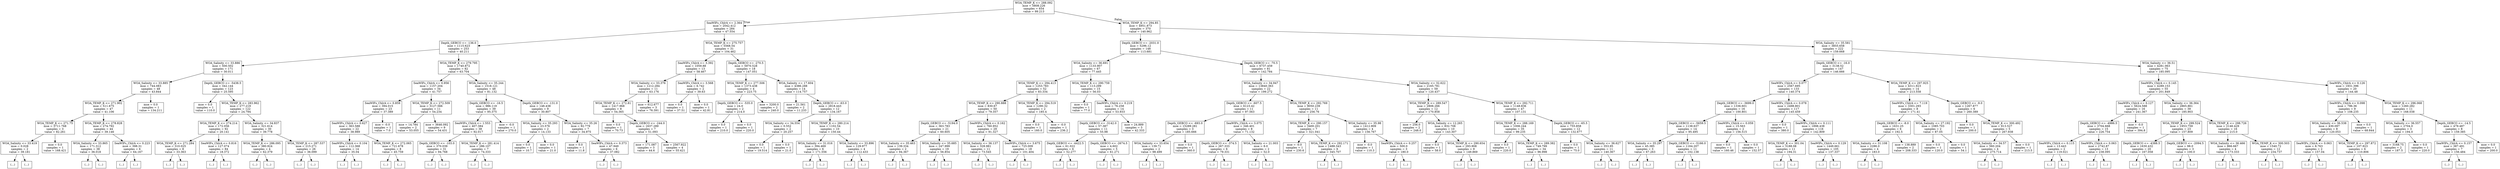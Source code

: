 digraph Tree {
node [shape=box] ;
0 [label="WOA_TEMP_K <= 288.092\nmse = 5808.226\nsamples = 654\nvalue = 99.213"] ;
1 [label="SeaWIFs_ChlrA <= 2.364\nmse = 2042.412\nsamples = 284\nvalue = 47.554"] ;
0 -> 1 [labeldistance=2.5, labelangle=45, headlabel="True"] ;
2 [label="Depth_GEBCO <= -136.0\nmse = 1115.623\nsamples = 253\nvalue = 40.211"] ;
1 -> 2 ;
3 [label="WOA_Salinity <= 33.886\nmse = 500.502\nsamples = 171\nvalue = 30.011"] ;
2 -> 3 ;
4 [label="WOA_Salinity <= 33.885\nmse = 744.083\nsamples = 48\nvalue = 43.844"] ;
3 -> 4 ;
5 [label="WOA_TEMP_K <= 271.902\nmse = 511.675\nsamples = 47\nvalue = 41.106"] ;
4 -> 5 ;
6 [label="WOA_TEMP_K <= 271.75\nmse = 3711.768\nsamples = 3\nvalue = 82.261"] ;
5 -> 6 ;
7 [label="WOA_Salinity <= 33.419\nmse = 0.028\nsamples = 2\nvalue = 39.181"] ;
6 -> 7 ;
8 [label="(...)"] ;
7 -> 8 ;
9 [label="(...)"] ;
7 -> 9 ;
10 [label="mse = 0.0\nsamples = 1\nvalue = 168.421"] ;
6 -> 10 ;
11 [label="WOA_TEMP_K <= 278.828\nmse = 274.792\nsamples = 44\nvalue = 39.146"] ;
5 -> 11 ;
12 [label="WOA_Salinity <= 33.865\nmse = 171.312\nsamples = 38\nvalue = 36.018"] ;
11 -> 12 ;
13 [label="(...)"] ;
12 -> 13 ;
80 [label="(...)"] ;
12 -> 80 ;
87 [label="SeaWIFs_ChlrA <= 0.223\nmse = 398.31\nsamples = 6\nvalue = 64.167"] ;
11 -> 87 ;
88 [label="(...)"] ;
87 -> 88 ;
91 [label="(...)"] ;
87 -> 91 ;
98 [label="mse = 0.0\nsamples = 1\nvalue = 134.211"] ;
4 -> 98 ;
99 [label="Depth_GEBCO <= -5438.5\nmse = 342.144\nsamples = 123\nvalue = 25.595"] ;
3 -> 99 ;
100 [label="mse = 0.0\nsamples = 1\nvalue = 110.0"] ;
99 -> 100 ;
101 [label="WOA_TEMP_K <= 283.962\nmse = 277.219\nsamples = 122\nvalue = 24.794"] ;
99 -> 101 ;
102 [label="WOA_TEMP_K <= 274.214\nmse = 172.056\nsamples = 92\nvalue = 20.141"] ;
101 -> 102 ;
103 [label="WOA_TEMP_K <= 271.284\nmse = 310.025\nsamples = 8\nvalue = 33.363"] ;
102 -> 103 ;
104 [label="(...)"] ;
103 -> 104 ;
107 [label="(...)"] ;
103 -> 107 ;
118 [label="SeaWIFs_ChlrA <= 0.816\nmse = 127.074\nsamples = 84\nvalue = 18.372"] ;
102 -> 118 ;
119 [label="(...)"] ;
118 -> 119 ;
196 [label="(...)"] ;
118 -> 196 ;
227 [label="WOA_Salinity <= 34.837\nmse = 321.614\nsamples = 30\nvalue = 39.778"] ;
101 -> 227 ;
228 [label="WOA_TEMP_K <= 286.095\nmse = 380.924\nsamples = 4\nvalue = 62.379"] ;
227 -> 228 ;
229 [label="(...)"] ;
228 -> 229 ;
234 [label="(...)"] ;
228 -> 234 ;
235 [label="WOA_TEMP_K <= 287.537\nmse = 215.271\nsamples = 26\nvalue = 36.099"] ;
227 -> 235 ;
236 [label="(...)"] ;
235 -> 236 ;
269 [label="(...)"] ;
235 -> 269 ;
276 [label="WOA_TEMP_K <= 279.795\nmse = 1740.872\nsamples = 82\nvalue = 63.704"] ;
2 -> 276 ;
277 [label="SeaWIFs_ChlrA <= 0.956\nmse = 1157.204\nsamples = 34\nvalue = 41.757"] ;
276 -> 277 ;
278 [label="SeaWIFs_ChlrA <= 0.859\nmse = 394.015\nsamples = 23\nvalue = 37.389"] ;
277 -> 278 ;
279 [label="SeaWIFs_ChlrA <= 0.627\nmse = 363.588\nsamples = 22\nvalue = 38.989"] ;
278 -> 279 ;
280 [label="SeaWIFs_ChlrA <= 0.104\nmse = 112.368\nsamples = 14\nvalue = 35.04"] ;
279 -> 280 ;
281 [label="(...)"] ;
280 -> 281 ;
284 [label="(...)"] ;
280 -> 284 ;
295 [label="WOA_TEMP_K <= 272.065\nmse = 721.678\nsamples = 8\nvalue = 45.759"] ;
279 -> 295 ;
296 [label="(...)"] ;
295 -> 296 ;
297 [label="(...)"] ;
295 -> 297 ;
300 [label="mse = -0.0\nsamples = 1\nvalue = 7.0"] ;
278 -> 300 ;
301 [label="WOA_TEMP_K <= 272.509\nmse = 3127.566\nsamples = 11\nvalue = 54.234"] ;
277 -> 301 ;
302 [label="mse = 14.784\nsamples = 2\nvalue = 53.055"] ;
301 -> 302 ;
303 [label="mse = 3646.092\nsamples = 9\nvalue = 54.431"] ;
301 -> 303 ;
304 [label="WOA_Salinity <= 35.244\nmse = 1518.121\nsamples = 48\nvalue = 81.132"] ;
276 -> 304 ;
305 [label="Depth_GEBCO <= -16.5\nmse = 986.119\nsamples = 39\nvalue = 95.375"] ;
304 -> 305 ;
306 [label="SeaWIFs_ChlrA <= 1.553\nmse = 407.384\nsamples = 38\nvalue = 92.017"] ;
305 -> 306 ;
307 [label="Depth_GEBCO <= -103.0\nmse = 370.039\nsamples = 31\nvalue = 94.768"] ;
306 -> 307 ;
308 [label="(...)"] ;
307 -> 308 ;
317 [label="(...)"] ;
307 -> 317 ;
354 [label="WOA_TEMP_K <= 281.414\nmse = 286.107\nsamples = 7\nvalue = 74.333"] ;
306 -> 354 ;
355 [label="(...)"] ;
354 -> 355 ;
358 [label="(...)"] ;
354 -> 358 ;
367 [label="mse = -0.0\nsamples = 1\nvalue = 270.0"] ;
305 -> 367 ;
368 [label="Depth_GEBCO <= -131.0\nmse = 148.438\nsamples = 9\nvalue = 30.807"] ;
304 -> 368 ;
369 [label="WOA_Salinity <= 35.293\nmse = 23.576\nsamples = 2\nvalue = 14.133"] ;
368 -> 369 ;
370 [label="mse = 0.0\nsamples = 1\nvalue = 10.7"] ;
369 -> 370 ;
371 [label="mse = 0.0\nsamples = 1\nvalue = 21.0"] ;
369 -> 371 ;
372 [label="WOA_Salinity <= 35.26\nmse = 92.779\nsamples = 7\nvalue = 34.975"] ;
368 -> 372 ;
373 [label="mse = 0.0\nsamples = 1\nvalue = 11.8"] ;
372 -> 373 ;
374 [label="SeaWIFs_ChlrA <= 0.373\nmse = 47.949\nsamples = 6\nvalue = 37.082"] ;
372 -> 374 ;
375 [label="(...)"] ;
374 -> 375 ;
376 [label="(...)"] ;
374 -> 376 ;
385 [label="WOA_TEMP_K <= 275.757\nmse = 5568.54\nsamples = 31\nvalue = 104.462"] ;
1 -> 385 ;
386 [label="SeaWIFs_ChlrA <= 3.392\nmse = 1059.88\nsamples = 13\nvalue = 58.467"] ;
385 -> 386 ;
387 [label="WOA_Salinity <= 33.376\nmse = 1212.284\nsamples = 11\nvalue = 63.176"] ;
386 -> 387 ;
388 [label="WOA_TEMP_K <= 272.81\nmse = 1417.968\nsamples = 8\nvalue = 54.365"] ;
387 -> 388 ;
389 [label="mse = 0.0\nsamples = 1\nvalue = 70.73"] ;
388 -> 389 ;
390 [label="Depth_GEBCO <= -244.0\nmse = 1637.289\nsamples = 7\nvalue = 51.093"] ;
388 -> 390 ;
391 [label="mse = 171.087\nsamples = 3\nvalue = 44.6"] ;
390 -> 391 ;
392 [label="mse = 2567.922\nsamples = 4\nvalue = 55.421"] ;
390 -> 392 ;
393 [label="mse = 612.677\nsamples = 3\nvalue = 76.391"] ;
387 -> 393 ;
394 [label="SeaWIFs_ChlrA <= 3.568\nmse = 6.742\nsamples = 2\nvalue = 39.63"] ;
386 -> 394 ;
395 [label="mse = 0.0\nsamples = 1\nvalue = 37.51"] ;
394 -> 395 ;
396 [label="mse = 0.0\nsamples = 1\nvalue = 42.81"] ;
394 -> 396 ;
397 [label="Depth_GEBCO <= -270.5\nmse = 5970.528\nsamples = 18\nvalue = 147.051"] ;
385 -> 397 ;
398 [label="WOA_TEMP_K <= 277.506\nmse = 1373.438\nsamples = 4\nvalue = 223.75"] ;
397 -> 398 ;
399 [label="Depth_GEBCO <= -535.0\nmse = 24.0\nsamples = 2\nvalue = 214.0"] ;
398 -> 399 ;
400 [label="mse = 0.0\nsamples = 1\nvalue = 210.0"] ;
399 -> 400 ;
401 [label="mse = 0.0\nsamples = 1\nvalue = 220.0"] ;
399 -> 401 ;
402 [label="mse = 3200.0\nsamples = 2\nvalue = 240.0"] ;
398 -> 402 ;
403 [label="WOA_Salinity <= 17.604\nmse = 4386.288\nsamples = 14\nvalue = 114.757"] ;
397 -> 403 ;
404 [label="mse = 21.561\nsamples = 2\nvalue = 11.233"] ;
403 -> 404 ;
405 [label="Depth_GEBCO <= -63.0\nmse = 2818.443\nsamples = 12\nvalue = 134.167"] ;
403 -> 405 ;
406 [label="WOA_Salinity <= 34.554\nmse = 0.552\nsamples = 2\nvalue = 20.257"] ;
405 -> 406 ;
407 [label="mse = 0.0\nsamples = 1\nvalue = 19.514"] ;
406 -> 407 ;
408 [label="mse = 0.0\nsamples = 1\nvalue = 21.0"] ;
406 -> 408 ;
409 [label="WOA_TEMP_K <= 280.214\nmse = 1102.54\nsamples = 10\nvalue = 150.44"] ;
405 -> 409 ;
410 [label="WOA_Salinity <= 31.016\nmse = 394.469\nsamples = 6\nvalue = 171.556"] ;
409 -> 410 ;
411 [label="(...)"] ;
410 -> 411 ;
416 [label="(...)"] ;
410 -> 416 ;
419 [label="WOA_Salinity <= 33.896\nmse = 129.977\nsamples = 4\nvalue = 112.433"] ;
409 -> 419 ;
420 [label="(...)"] ;
419 -> 420 ;
425 [label="(...)"] ;
419 -> 425 ;
426 [label="WOA_TEMP_K <= 294.85\nmse = 4951.873\nsamples = 370\nvalue = 140.962"] ;
0 -> 426 [labeldistance=2.5, labelangle=-45, headlabel="False"] ;
427 [label="Depth_GEBCO <= -2031.0\nmse = 5296.12\nsamples = 148\nvalue = 113.681"] ;
426 -> 427 ;
428 [label="WOA_Salinity <= 36.691\nmse = 1133.907\nsamples = 67\nvalue = 77.445"] ;
427 -> 428 ;
429 [label="WOA_TEMP_K <= 294.413\nmse = 1253.783\nsamples = 52\nvalue = 83.334"] ;
428 -> 429 ;
430 [label="WOA_TEMP_K <= 290.888\nmse = 830.67\nsamples = 50\nvalue = 79.357"] ;
429 -> 430 ;
431 [label="Depth_GEBCO <= -5194.0\nmse = 363.783\nsamples = 21\nvalue = 60.605"] ;
430 -> 431 ;
432 [label="WOA_Salinity <= 35.463\nmse = 139.334\nsamples = 2\nvalue = 94.367"] ;
431 -> 432 ;
433 [label="(...)"] ;
432 -> 433 ;
434 [label="(...)"] ;
432 -> 434 ;
435 [label="WOA_Salinity <= 35.685\nmse = 247.999\nsamples = 19\nvalue = 56.854"] ;
431 -> 435 ;
436 [label="(...)"] ;
435 -> 436 ;
453 [label="(...)"] ;
435 -> 453 ;
464 [label="SeaWIFs_ChlrA <= 0.162\nmse = 760.952\nsamples = 29\nvalue = 91.327"] ;
430 -> 464 ;
465 [label="WOA_Salinity <= 36.137\nmse = 328.981\nsamples = 11\nvalue = 73.545"] ;
464 -> 465 ;
466 [label="(...)"] ;
465 -> 466 ;
477 [label="(...)"] ;
465 -> 477 ;
486 [label="SeaWIFs_ChlrA <= 3.675\nmse = 725.009\nsamples = 18\nvalue = 101.404"] ;
464 -> 486 ;
487 [label="(...)"] ;
486 -> 487 ;
518 [label="(...)"] ;
486 -> 518 ;
519 [label="WOA_TEMP_K <= 294.519\nmse = 1290.32\nsamples = 2\nvalue = 185.4"] ;
429 -> 519 ;
520 [label="mse = 0.0\nsamples = 1\nvalue = 160.0"] ;
519 -> 520 ;
521 [label="mse = -0.0\nsamples = 1\nvalue = 236.2"] ;
519 -> 521 ;
522 [label="WOA_TEMP_K <= 290.759\nmse = 113.299\nsamples = 15\nvalue = 56.03"] ;
428 -> 522 ;
523 [label="mse = 0.0\nsamples = 1\nvalue = 77.0"] ;
522 -> 523 ;
524 [label="SeaWIFs_ChlrA <= 0.219\nmse = 76.258\nsamples = 14\nvalue = 53.933"] ;
522 -> 524 ;
525 [label="Depth_GEBCO <= -3142.0\nmse = 57.387\nsamples = 11\nvalue = 55.98"] ;
524 -> 525 ;
526 [label="Depth_GEBCO <= -4422.5\nmse = 61.022\nsamples = 6\nvalue = 52.277"] ;
525 -> 526 ;
527 [label="(...)"] ;
526 -> 527 ;
530 [label="(...)"] ;
526 -> 530 ;
537 [label="Depth_GEBCO <= -2674.5\nmse = 4.602\nsamples = 5\nvalue = 61.271"] ;
525 -> 537 ;
538 [label="(...)"] ;
537 -> 538 ;
541 [label="(...)"] ;
537 -> 541 ;
542 [label="mse = 24.889\nsamples = 3\nvalue = 42.333"] ;
524 -> 542 ;
543 [label="Depth_GEBCO <= -70.5\nmse = 6737.459\nsamples = 81\nvalue = 142.784"] ;
427 -> 543 ;
544 [label="WOA_Salinity <= 34.947\nmse = 13840.363\nsamples = 22\nvalue = 199.272"] ;
543 -> 544 ;
545 [label="Depth_GEBCO <= -607.5\nmse = 6123.42\nsamples = 11\nvalue = 97.563"] ;
544 -> 545 ;
546 [label="Depth_GEBCO <= -693.0\nmse = 15289.281\nsamples = 3\nvalue = 185.666"] ;
545 -> 546 ;
547 [label="WOA_Salinity <= 33.654\nmse = 139.71\nsamples = 2\nvalue = 98.499"] ;
546 -> 547 ;
548 [label="(...)"] ;
547 -> 548 ;
549 [label="(...)"] ;
547 -> 549 ;
550 [label="mse = 0.0\nsamples = 1\nvalue = 360.0"] ;
546 -> 550 ;
551 [label="SeaWIFs_ChlrA <= 3.075\nmse = 346.401\nsamples = 8\nvalue = 71.132"] ;
545 -> 551 ;
552 [label="Depth_GEBCO <= -374.5\nmse = 267.333\nsamples = 6\nvalue = 79.331"] ;
551 -> 552 ;
553 [label="(...)"] ;
552 -> 553 ;
556 [label="(...)"] ;
552 -> 556 ;
559 [label="WOA_Salinity <= 21.003\nmse = 8.0\nsamples = 2\nvalue = 52.0"] ;
551 -> 559 ;
560 [label="(...)"] ;
559 -> 560 ;
561 [label="(...)"] ;
559 -> 561 ;
562 [label="WOA_TEMP_K <= 292.769\nmse = 9050.239\nsamples = 11\nvalue = 256.76"] ;
544 -> 562 ;
563 [label="WOA_TEMP_K <= 290.157\nmse = 3400.201\nsamples = 7\nvalue = 321.041"] ;
562 -> 563 ;
564 [label="mse = -0.0\nsamples = 1\nvalue = 230.6"] ;
563 -> 564 ;
565 [label="WOA_TEMP_K <= 292.171\nmse = 1488.343\nsamples = 6\nvalue = 345.707"] ;
563 -> 565 ;
566 [label="(...)"] ;
565 -> 566 ;
571 [label="(...)"] ;
565 -> 571 ;
576 [label="WOA_Salinity <= 35.98\nmse = 1412.909\nsamples = 4\nvalue = 156.767"] ;
562 -> 576 ;
577 [label="mse = -0.0\nsamples = 1\nvalue = 110.3"] ;
576 -> 577 ;
578 [label="SeaWIFs_ChlrA <= 0.257\nmse = 500.0\nsamples = 3\nvalue = 180.0"] ;
576 -> 578 ;
579 [label="(...)"] ;
578 -> 579 ;
580 [label="(...)"] ;
578 -> 580 ;
583 [label="WOA_Salinity <= 32.622\nmse = 2165.781\nsamples = 59\nvalue = 120.437"] ;
543 -> 583 ;
584 [label="WOA_TEMP_K <= 289.547\nmse = 2806.266\nsamples = 12\nvalue = 170.858"] ;
583 -> 584 ;
585 [label="mse = 256.0\nsamples = 2\nvalue = 248.0"] ;
584 -> 585 ;
586 [label="WOA_Salinity <= 12.265\nmse = 832.708\nsamples = 10\nvalue = 143.307"] ;
584 -> 586 ;
587 [label="mse = 0.0\nsamples = 1\nvalue = 58.0"] ;
586 -> 587 ;
588 [label="WOA_TEMP_K <= 290.654\nmse = 293.908\nsamples = 9\nvalue = 149.869"] ;
586 -> 588 ;
589 [label="(...)"] ;
588 -> 589 ;
592 [label="(...)"] ;
588 -> 592 ;
603 [label="WOA_TEMP_K <= 292.711\nmse = 1148.836\nsamples = 47\nvalue = 107.131"] ;
583 -> 603 ;
604 [label="WOA_TEMP_K <= 288.169\nmse = 1006.244\nsamples = 35\nvalue = 99.235"] ;
603 -> 604 ;
605 [label="mse = 0.0\nsamples = 1\nvalue = 220.0"] ;
604 -> 605 ;
606 [label="WOA_TEMP_K <= 289.382\nmse = 749.799\nsamples = 34\nvalue = 96.998"] ;
604 -> 606 ;
607 [label="(...)"] ;
606 -> 607 ;
618 [label="(...)"] ;
606 -> 618 ;
653 [label="Depth_GEBCO <= -65.5\nmse = 755.858\nsamples = 12\nvalue = 132.677"] ;
603 -> 653 ;
654 [label="mse = 0.0\nsamples = 1\nvalue = 75.0"] ;
653 -> 654 ;
655 [label="WOA_Salinity <= 36.627\nmse = 353.95\nsamples = 11\nvalue = 140.367"] ;
653 -> 655 ;
656 [label="(...)"] ;
655 -> 656 ;
663 [label="(...)"] ;
655 -> 663 ;
664 [label="WOA_Salinity <= 35.581\nmse = 3855.658\nsamples = 222\nvalue = 159.668"] ;
426 -> 664 ;
665 [label="Depth_GEBCO <= -16.0\nmse = 3138.52\nsamples = 147\nvalue = 146.666"] ;
664 -> 665 ;
666 [label="SeaWIFs_ChlrA <= 0.077\nmse = 2567.695\nsamples = 133\nvalue = 140.374"] ;
665 -> 666 ;
667 [label="Depth_GEBCO <= -3699.0\nmse = 1336.601\nsamples = 16\nvalue = 100.801"] ;
666 -> 667 ;
668 [label="Depth_GEBCO <= -5659.5\nmse = 1138.637\nsamples = 14\nvalue = 95.495"] ;
667 -> 668 ;
669 [label="WOA_Salinity <= 35.297\nmse = 45.385\nsamples = 3\nvalue = 67.263"] ;
668 -> 669 ;
670 [label="(...)"] ;
669 -> 670 ;
671 [label="(...)"] ;
669 -> 671 ;
672 [label="Depth_GEBCO <= -5166.0\nmse = 1164.207\nsamples = 11\nvalue = 102.138"] ;
668 -> 672 ;
673 [label="(...)"] ;
672 -> 673 ;
680 [label="(...)"] ;
672 -> 680 ;
693 [label="SeaWIFs_ChlrA <= 0.059\nmse = 15.563\nsamples = 2\nvalue = 156.515"] ;
667 -> 693 ;
694 [label="mse = 0.0\nsamples = 1\nvalue = 160.46"] ;
693 -> 694 ;
695 [label="mse = 0.0\nsamples = 1\nvalue = 152.57"] ;
693 -> 695 ;
696 [label="SeaWIFs_ChlrA <= 0.078\nmse = 2498.801\nsamples = 117\nvalue = 145.459"] ;
666 -> 696 ;
697 [label="mse = 0.0\nsamples = 1\nvalue = 380.0"] ;
696 -> 697 ;
698 [label="SeaWIFs_ChlrA <= 0.111\nmse = 1898.438\nsamples = 116\nvalue = 142.809"] ;
696 -> 698 ;
699 [label="WOA_TEMP_K <= 301.04\nmse = 3188.08\nsamples = 11\nvalue = 194.31"] ;
698 -> 699 ;
700 [label="(...)"] ;
699 -> 700 ;
717 [label="(...)"] ;
699 -> 717 ;
718 [label="SeaWIFs_ChlrA <= 0.129\nmse = 1449.661\nsamples = 105\nvalue = 137.337"] ;
698 -> 718 ;
719 [label="(...)"] ;
718 -> 719 ;
732 [label="(...)"] ;
718 -> 732 ;
891 [label="WOA_TEMP_K <= 297.925\nmse = 4311.923\nsamples = 14\nvalue = 213.558"] ;
665 -> 891 ;
892 [label="SeaWIFs_ChlrA <= 7.119\nmse = 3301.293\nsamples = 8\nvalue = 171.41"] ;
891 -> 892 ;
893 [label="Depth_GEBCO <= -8.0\nmse = 1631.25\nsamples = 6\nvalue = 192.5"] ;
892 -> 893 ;
894 [label="WOA_Salinity <= 31.108\nmse = 2286.0\nsamples = 4\nvalue = 183.0"] ;
893 -> 894 ;
895 [label="(...)"] ;
894 -> 895 ;
896 [label="(...)"] ;
894 -> 896 ;
897 [label="mse = 138.889\nsamples = 2\nvalue = 208.333"] ;
893 -> 897 ;
898 [label="WOA_Salinity <= 27.192\nmse = 1085.703\nsamples = 2\nvalue = 87.05"] ;
892 -> 898 ;
899 [label="mse = 0.0\nsamples = 1\nvalue = 120.0"] ;
898 -> 899 ;
900 [label="mse = 0.0\nsamples = 1\nvalue = 54.1"] ;
898 -> 900 ;
901 [label="Depth_GEBCO <= -9.0\nmse = 1267.877\nsamples = 6\nvalue = 260.389"] ;
891 -> 901 ;
902 [label="mse = 0.0\nsamples = 1\nvalue = 200.0"] ;
901 -> 902 ;
903 [label="WOA_TEMP_K <= 300.492\nmse = 913.527\nsamples = 5\nvalue = 267.938"] ;
901 -> 903 ;
904 [label="WOA_Salinity <= 34.57\nmse = 560.204\nsamples = 4\nvalue = 275.714"] ;
903 -> 904 ;
905 [label="(...)"] ;
904 -> 905 ;
908 [label="(...)"] ;
904 -> 908 ;
909 [label="mse = 0.0\nsamples = 1\nvalue = 213.5"] ;
903 -> 909 ;
910 [label="WOA_Salinity <= 36.51\nmse = 4281.063\nsamples = 75\nvalue = 185.095"] ;
664 -> 910 ;
911 [label="SeaWIFs_ChlrA <= 0.145\nmse = 4289.153\nsamples = 55\nvalue = 201.849"] ;
910 -> 911 ;
912 [label="SeaWIFs_ChlrA <= 0.127\nmse = 5624.588\nsamples = 16\nvalue = 241.367"] ;
911 -> 912 ;
913 [label="Depth_GEBCO <= -4986.5\nmse = 3704.668\nsamples = 15\nvalue = 226.754"] ;
912 -> 913 ;
914 [label="SeaWIFs_ChlrA <= 0.115\nmse = 13.443\nsamples = 2\nvalue = 119.021"] ;
913 -> 914 ;
915 [label="(...)"] ;
914 -> 915 ;
916 [label="(...)"] ;
914 -> 916 ;
917 [label="SeaWIFs_ChlrA <= 0.063\nmse = 2742.87\nsamples = 13\nvalue = 238.095"] ;
913 -> 917 ;
918 [label="(...)"] ;
917 -> 918 ;
921 [label="(...)"] ;
917 -> 921 ;
936 [label="mse = -0.0\nsamples = 1\nvalue = 394.8"] ;
912 -> 936 ;
937 [label="WOA_Salinity <= 36.364\nmse = 2865.861\nsamples = 39\nvalue = 185.903"] ;
911 -> 937 ;
938 [label="WOA_TEMP_K <= 299.524\nmse = 1953.759\nsamples = 23\nvalue = 157.809"] ;
937 -> 938 ;
939 [label="Depth_GEBCO <= -4388.5\nmse = 1630.432\nsamples = 20\nvalue = 167.058"] ;
938 -> 939 ;
940 [label="(...)"] ;
939 -> 940 ;
951 [label="(...)"] ;
939 -> 951 ;
968 [label="Depth_GEBCO <= -2094.5\nmse = 98.0\nsamples = 3\nvalue = 100.0"] ;
938 -> 968 ;
969 [label="(...)"] ;
968 -> 969 ;
972 [label="(...)"] ;
968 -> 972 ;
973 [label="WOA_TEMP_K <= 298.726\nmse = 2146.429\nsamples = 16\nvalue = 215.0"] ;
937 -> 973 ;
974 [label="WOA_Salinity <= 36.466\nmse = 866.667\nsamples = 4\nvalue = 173.333"] ;
973 -> 974 ;
975 [label="(...)"] ;
974 -> 975 ;
978 [label="(...)"] ;
974 -> 978 ;
979 [label="WOA_TEMP_K <= 300.503\nmse = 1540.72\nsamples = 12\nvalue = 234.737"] ;
973 -> 979 ;
980 [label="(...)"] ;
979 -> 980 ;
989 [label="(...)"] ;
979 -> 989 ;
990 [label="SeaWIFs_ChlrA <= 0.126\nmse = 1931.396\nsamples = 20\nvalue = 144.48"] ;
910 -> 990 ;
991 [label="SeaWIFs_ChlrA <= 0.098\nmse = 796.36\nsamples = 9\nvalue = 108.235"] ;
990 -> 991 ;
992 [label="WOA_Salinity <= 36.538\nmse = 430.097\nsamples = 8\nvalue = 120.053"] ;
991 -> 992 ;
993 [label="SeaWIFs_ChlrA <= 0.063\nmse = 8.763\nsamples = 2\nvalue = 157.04"] ;
992 -> 993 ;
994 [label="(...)"] ;
993 -> 994 ;
995 [label="(...)"] ;
993 -> 995 ;
996 [label="WOA_TEMP_K <= 297.872\nmse = 107.923\nsamples = 6\nvalue = 110.806"] ;
992 -> 996 ;
997 [label="(...)"] ;
996 -> 997 ;
1002 [label="(...)"] ;
996 -> 1002 ;
1007 [label="mse = 0.0\nsamples = 1\nvalue = 68.844"] ;
991 -> 1007 ;
1008 [label="WOA_TEMP_K <= 296.068\nmse = 1260.282\nsamples = 11\nvalue = 168.038"] ;
990 -> 1008 ;
1009 [label="WOA_Salinity <= 36.557\nmse = 2704.0\nsamples = 3\nvalue = 194.0"] ;
1008 -> 1009 ;
1010 [label="mse = 3168.75\nsamples = 2\nvalue = 187.5"] ;
1009 -> 1010 ;
1011 [label="mse = 0.0\nsamples = 1\nvalue = 220.0"] ;
1009 -> 1011 ;
1012 [label="Depth_GEBCO <= -14.5\nmse = 479.487\nsamples = 8\nvalue = 159.385"] ;
1008 -> 1012 ;
1013 [label="SeaWIFs_ChlrA <= 0.157\nmse = 387.491\nsamples = 7\nvalue = 156.484"] ;
1012 -> 1013 ;
1014 [label="(...)"] ;
1013 -> 1014 ;
1017 [label="(...)"] ;
1013 -> 1017 ;
1020 [label="mse = 0.0\nsamples = 1\nvalue = 200.0"] ;
1012 -> 1020 ;
}